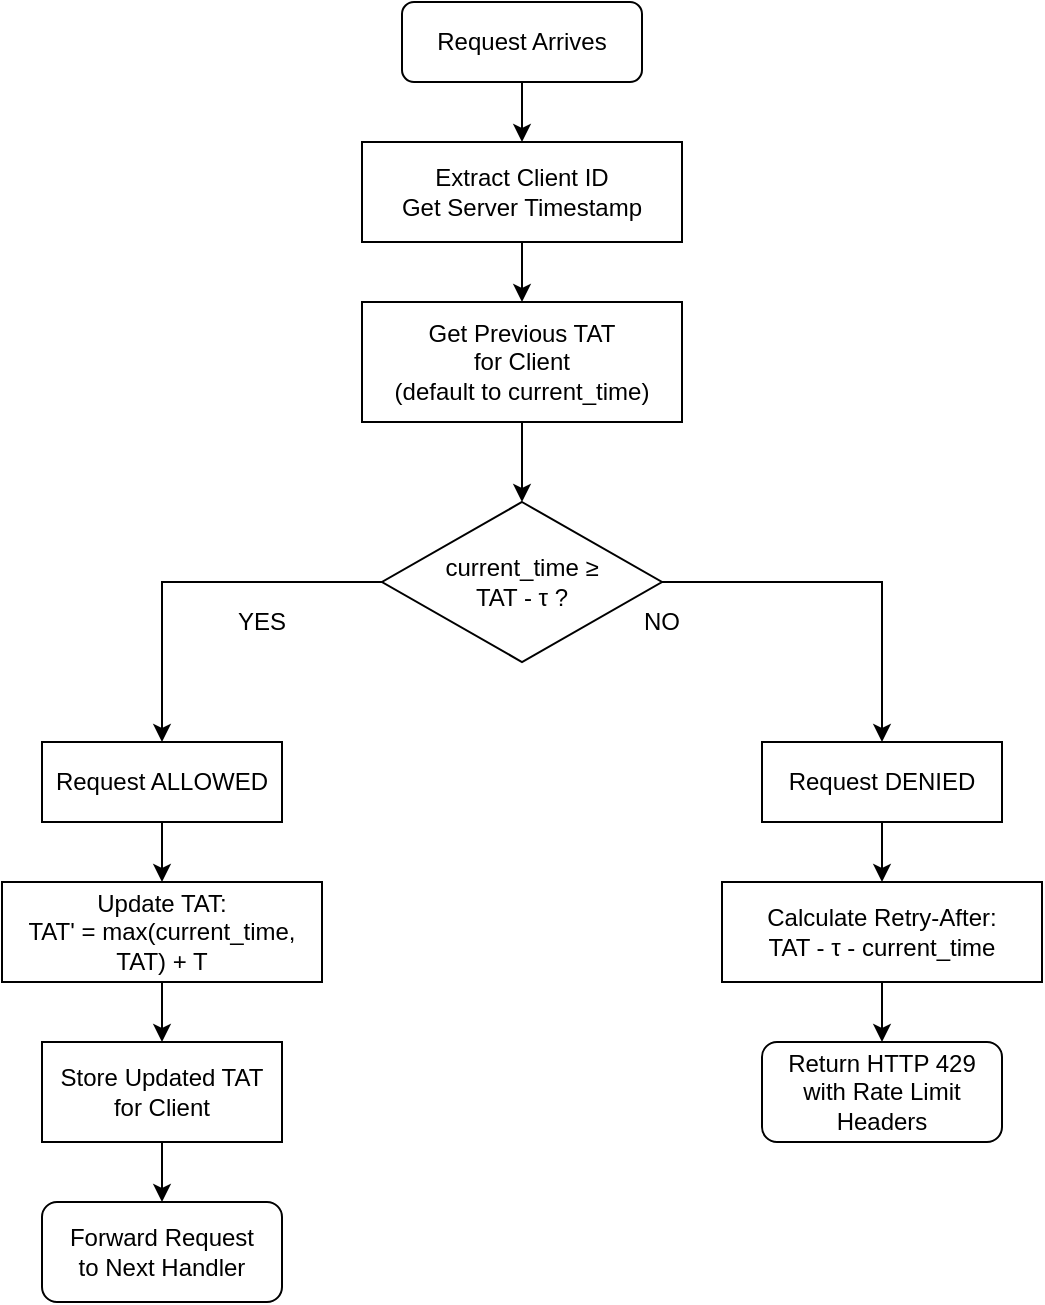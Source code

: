 <mxfile version="28.1.2">
  <diagram id="1TvRBlNIk8mu2UYg2NeB" name="GCRA Algorithm">
    <mxGraphModel dx="1110" dy="746" grid="1" gridSize="10" guides="1" tooltips="1" connect="1" arrows="1" fold="1" page="1" pageScale="1" pageWidth="850" pageHeight="1100" math="0" shadow="0">
      <root>
        <mxCell id="0" />
        <mxCell id="1" parent="0" />
        <mxCell id="Z41A2mIGXwHOxRp0dFwx-1" value="Request Arrives" style="rounded=1;whiteSpace=wrap;html=1;labelBackgroundColor=none;" vertex="1" parent="1">
          <mxGeometry x="340" y="50" width="120" height="40" as="geometry" />
        </mxCell>
        <mxCell id="Z41A2mIGXwHOxRp0dFwx-2" value="Extract Client ID&#xa;Get Server Timestamp" style="rounded=0;whiteSpace=wrap;html=1;labelBackgroundColor=none;" vertex="1" parent="1">
          <mxGeometry x="320" y="120" width="160" height="50" as="geometry" />
        </mxCell>
        <mxCell id="Z41A2mIGXwHOxRp0dFwx-3" value="Get Previous TAT&#xa;for Client&#xa;(default to current_time)" style="rounded=0;whiteSpace=wrap;html=1;labelBackgroundColor=none;" vertex="1" parent="1">
          <mxGeometry x="320" y="200" width="160" height="60" as="geometry" />
        </mxCell>
        <mxCell id="Z41A2mIGXwHOxRp0dFwx-4" value="current_time ≥&#xa;TAT - τ ?" style="rhombus;whiteSpace=wrap;html=1;labelBackgroundColor=none;" vertex="1" parent="1">
          <mxGeometry x="330" y="300" width="140" height="80" as="geometry" />
        </mxCell>
        <mxCell id="Z41A2mIGXwHOxRp0dFwx-5" value="Request ALLOWED" style="rounded=0;whiteSpace=wrap;html=1;labelBackgroundColor=none;" vertex="1" parent="1">
          <mxGeometry x="160" y="420" width="120" height="40" as="geometry" />
        </mxCell>
        <mxCell id="Z41A2mIGXwHOxRp0dFwx-6" value="Update TAT:&#xa;TAT&#39; = max(current_time, TAT) + T" style="rounded=0;whiteSpace=wrap;html=1;labelBackgroundColor=none;" vertex="1" parent="1">
          <mxGeometry x="140" y="490" width="160" height="50" as="geometry" />
        </mxCell>
        <mxCell id="Z41A2mIGXwHOxRp0dFwx-7" value="Store Updated TAT&#xa;for Client" style="rounded=0;whiteSpace=wrap;html=1;labelBackgroundColor=none;" vertex="1" parent="1">
          <mxGeometry x="160" y="570" width="120" height="50" as="geometry" />
        </mxCell>
        <mxCell id="Z41A2mIGXwHOxRp0dFwx-8" value="Forward Request&#xa;to Next Handler" style="rounded=1;whiteSpace=wrap;html=1;labelBackgroundColor=none;" vertex="1" parent="1">
          <mxGeometry x="160" y="650" width="120" height="50" as="geometry" />
        </mxCell>
        <mxCell id="Z41A2mIGXwHOxRp0dFwx-9" value="Request DENIED" style="rounded=0;whiteSpace=wrap;html=1;labelBackgroundColor=none;" vertex="1" parent="1">
          <mxGeometry x="520" y="420" width="120" height="40" as="geometry" />
        </mxCell>
        <mxCell id="Z41A2mIGXwHOxRp0dFwx-10" value="Calculate Retry-After:&#xa;TAT - τ - current_time" style="rounded=0;whiteSpace=wrap;html=1;labelBackgroundColor=none;" vertex="1" parent="1">
          <mxGeometry x="500" y="490" width="160" height="50" as="geometry" />
        </mxCell>
        <mxCell id="Z41A2mIGXwHOxRp0dFwx-11" value="Return HTTP 429&#xa;with Rate Limit Headers" style="rounded=1;whiteSpace=wrap;html=1;labelBackgroundColor=none;" vertex="1" parent="1">
          <mxGeometry x="520" y="570" width="120" height="50" as="geometry" />
        </mxCell>
        <mxCell id="Z41A2mIGXwHOxRp0dFwx-12" style="edgeStyle=orthogonalEdgeStyle;rounded=0;orthogonalLoop=1;jettySize=auto;html=1;labelBackgroundColor=none;fontColor=default;" edge="1" parent="1" source="Z41A2mIGXwHOxRp0dFwx-1" target="Z41A2mIGXwHOxRp0dFwx-2">
          <mxGeometry relative="1" as="geometry" />
        </mxCell>
        <mxCell id="Z41A2mIGXwHOxRp0dFwx-13" style="edgeStyle=orthogonalEdgeStyle;rounded=0;orthogonalLoop=1;jettySize=auto;html=1;labelBackgroundColor=none;fontColor=default;" edge="1" parent="1" source="Z41A2mIGXwHOxRp0dFwx-2" target="Z41A2mIGXwHOxRp0dFwx-3">
          <mxGeometry relative="1" as="geometry" />
        </mxCell>
        <mxCell id="Z41A2mIGXwHOxRp0dFwx-14" style="edgeStyle=orthogonalEdgeStyle;rounded=0;orthogonalLoop=1;jettySize=auto;html=1;labelBackgroundColor=none;fontColor=default;" edge="1" parent="1" source="Z41A2mIGXwHOxRp0dFwx-3" target="Z41A2mIGXwHOxRp0dFwx-4">
          <mxGeometry relative="1" as="geometry" />
        </mxCell>
        <mxCell id="Z41A2mIGXwHOxRp0dFwx-15" style="edgeStyle=orthogonalEdgeStyle;rounded=0;orthogonalLoop=1;jettySize=auto;html=1;labelBackgroundColor=none;fontColor=default;" edge="1" parent="1" source="Z41A2mIGXwHOxRp0dFwx-4" target="Z41A2mIGXwHOxRp0dFwx-5">
          <mxGeometry relative="1" as="geometry" />
        </mxCell>
        <mxCell id="Z41A2mIGXwHOxRp0dFwx-16" style="edgeStyle=orthogonalEdgeStyle;rounded=0;orthogonalLoop=1;jettySize=auto;html=1;labelBackgroundColor=none;fontColor=default;" edge="1" parent="1" source="Z41A2mIGXwHOxRp0dFwx-5" target="Z41A2mIGXwHOxRp0dFwx-6">
          <mxGeometry relative="1" as="geometry" />
        </mxCell>
        <mxCell id="Z41A2mIGXwHOxRp0dFwx-17" style="edgeStyle=orthogonalEdgeStyle;rounded=0;orthogonalLoop=1;jettySize=auto;html=1;labelBackgroundColor=none;fontColor=default;" edge="1" parent="1" source="Z41A2mIGXwHOxRp0dFwx-6" target="Z41A2mIGXwHOxRp0dFwx-7">
          <mxGeometry relative="1" as="geometry" />
        </mxCell>
        <mxCell id="Z41A2mIGXwHOxRp0dFwx-18" style="edgeStyle=orthogonalEdgeStyle;rounded=0;orthogonalLoop=1;jettySize=auto;html=1;labelBackgroundColor=none;fontColor=default;" edge="1" parent="1" source="Z41A2mIGXwHOxRp0dFwx-7" target="Z41A2mIGXwHOxRp0dFwx-8">
          <mxGeometry relative="1" as="geometry" />
        </mxCell>
        <mxCell id="Z41A2mIGXwHOxRp0dFwx-19" style="edgeStyle=orthogonalEdgeStyle;rounded=0;orthogonalLoop=1;jettySize=auto;html=1;labelBackgroundColor=none;fontColor=default;" edge="1" parent="1" source="Z41A2mIGXwHOxRp0dFwx-4" target="Z41A2mIGXwHOxRp0dFwx-9">
          <mxGeometry relative="1" as="geometry" />
        </mxCell>
        <mxCell id="Z41A2mIGXwHOxRp0dFwx-20" style="edgeStyle=orthogonalEdgeStyle;rounded=0;orthogonalLoop=1;jettySize=auto;html=1;labelBackgroundColor=none;fontColor=default;" edge="1" parent="1" source="Z41A2mIGXwHOxRp0dFwx-9" target="Z41A2mIGXwHOxRp0dFwx-10">
          <mxGeometry relative="1" as="geometry" />
        </mxCell>
        <mxCell id="Z41A2mIGXwHOxRp0dFwx-21" style="edgeStyle=orthogonalEdgeStyle;rounded=0;orthogonalLoop=1;jettySize=auto;html=1;labelBackgroundColor=none;fontColor=default;" edge="1" parent="1" source="Z41A2mIGXwHOxRp0dFwx-10" target="Z41A2mIGXwHOxRp0dFwx-11">
          <mxGeometry relative="1" as="geometry" />
        </mxCell>
        <mxCell id="Z41A2mIGXwHOxRp0dFwx-22" value="YES" style="text;html=1;strokeColor=none;fillColor=none;align=center;verticalAlign=middle;whiteSpace=wrap;rounded=0;labelBackgroundColor=none;" vertex="1" parent="1">
          <mxGeometry x="250" y="350" width="40" height="20" as="geometry" />
        </mxCell>
        <mxCell id="Z41A2mIGXwHOxRp0dFwx-23" value="NO" style="text;html=1;strokeColor=none;fillColor=none;align=center;verticalAlign=middle;whiteSpace=wrap;rounded=0;labelBackgroundColor=none;" vertex="1" parent="1">
          <mxGeometry x="450" y="350" width="40" height="20" as="geometry" />
        </mxCell>
      </root>
    </mxGraphModel>
  </diagram>
</mxfile>
